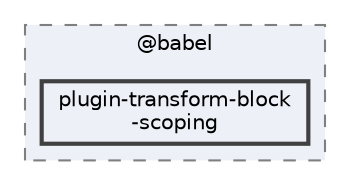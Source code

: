 digraph "pkiclassroomrescheduler/src/main/frontend/node_modules/@babel/plugin-transform-block-scoping"
{
 // LATEX_PDF_SIZE
  bgcolor="transparent";
  edge [fontname=Helvetica,fontsize=10,labelfontname=Helvetica,labelfontsize=10];
  node [fontname=Helvetica,fontsize=10,shape=box,height=0.2,width=0.4];
  compound=true
  subgraph clusterdir_bc8070c8b402176472541bb6f0cba6df {
    graph [ bgcolor="#edf0f7", pencolor="grey50", label="@babel", fontname=Helvetica,fontsize=10 style="filled,dashed", URL="dir_bc8070c8b402176472541bb6f0cba6df.html",tooltip=""]
  dir_3938b8812d0409d7e6fd10102564f551 [label="plugin-transform-block\l-scoping", fillcolor="#edf0f7", color="grey25", style="filled,bold", URL="dir_3938b8812d0409d7e6fd10102564f551.html",tooltip=""];
  }
}
